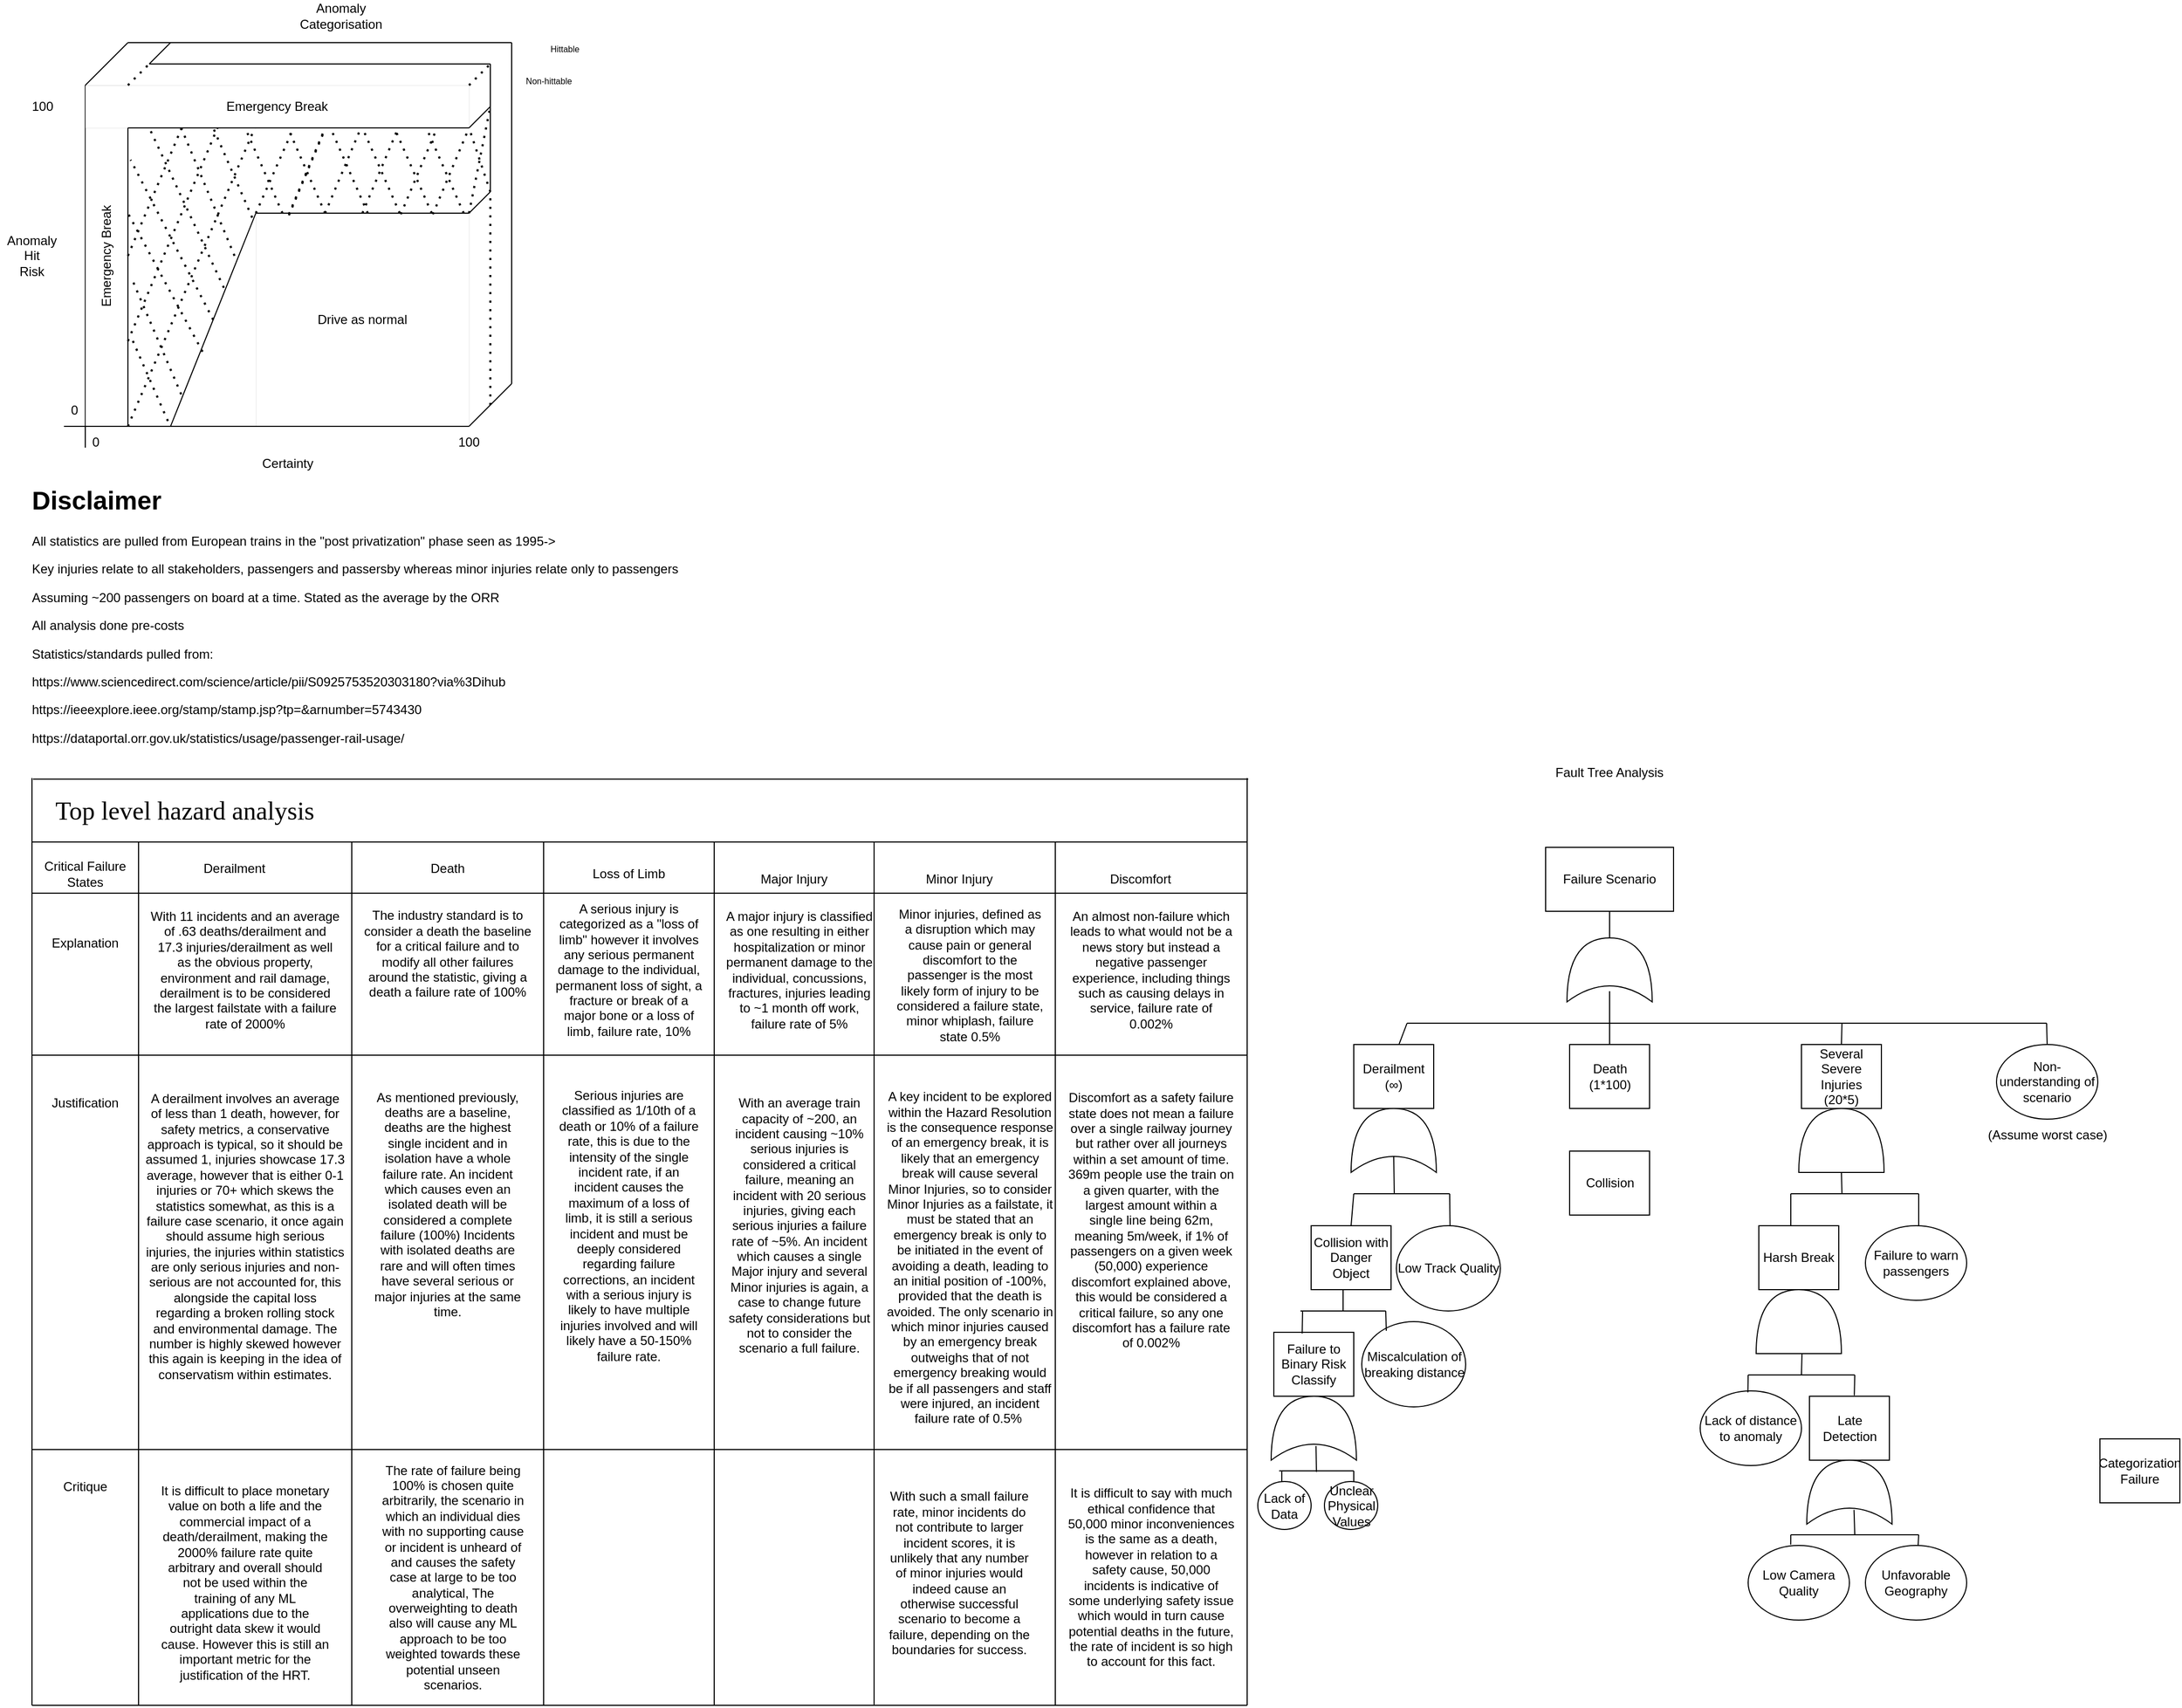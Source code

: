 <mxfile version="21.3.6" type="github">
  <diagram name="Page-1" id="ywP7yZrH698e5ii8Rh-N">
    <mxGraphModel dx="873" dy="1167" grid="1" gridSize="10" guides="1" tooltips="1" connect="1" arrows="1" fold="1" page="1" pageScale="1" pageWidth="850" pageHeight="1100" math="0" shadow="0">
      <root>
        <mxCell id="0" />
        <mxCell id="1" parent="0" />
        <mxCell id="vWf68CewMzJHY7jxAW_s-1" value="" style="endArrow=none;html=1;rounded=0;" parent="1" edge="1">
          <mxGeometry width="50" height="50" relative="1" as="geometry">
            <mxPoint x="120" y="540" as="sourcePoint" />
            <mxPoint x="120" y="200" as="targetPoint" />
          </mxGeometry>
        </mxCell>
        <mxCell id="vWf68CewMzJHY7jxAW_s-2" value="" style="endArrow=none;html=1;rounded=0;" parent="1" edge="1">
          <mxGeometry width="50" height="50" relative="1" as="geometry">
            <mxPoint x="100" y="520" as="sourcePoint" />
            <mxPoint x="480" y="520" as="targetPoint" />
          </mxGeometry>
        </mxCell>
        <mxCell id="vWf68CewMzJHY7jxAW_s-3" value="Certainty" style="text;html=1;strokeColor=none;fillColor=none;align=center;verticalAlign=middle;whiteSpace=wrap;rounded=0;" parent="1" vertex="1">
          <mxGeometry x="280" y="540" width="60" height="30" as="geometry" />
        </mxCell>
        <mxCell id="vWf68CewMzJHY7jxAW_s-4" value="&lt;div&gt;Anomaly&lt;br&gt;&lt;/div&gt;&lt;div&gt;Hit&lt;/div&gt;&lt;div&gt;Risk&lt;br&gt;&lt;/div&gt;" style="text;html=1;strokeColor=none;fillColor=none;align=center;verticalAlign=middle;whiteSpace=wrap;rounded=0;" parent="1" vertex="1">
          <mxGeometry x="40" y="345" width="60" height="30" as="geometry" />
        </mxCell>
        <mxCell id="vWf68CewMzJHY7jxAW_s-5" value="0" style="text;html=1;strokeColor=none;fillColor=none;align=center;verticalAlign=middle;whiteSpace=wrap;rounded=0;" parent="1" vertex="1">
          <mxGeometry x="80" y="490" width="60" height="30" as="geometry" />
        </mxCell>
        <mxCell id="vWf68CewMzJHY7jxAW_s-6" value="0" style="text;html=1;strokeColor=none;fillColor=none;align=center;verticalAlign=middle;whiteSpace=wrap;rounded=0;" parent="1" vertex="1">
          <mxGeometry x="100" y="520" width="60" height="30" as="geometry" />
        </mxCell>
        <mxCell id="vWf68CewMzJHY7jxAW_s-8" value="100" style="text;html=1;strokeColor=none;fillColor=none;align=center;verticalAlign=middle;whiteSpace=wrap;rounded=0;" parent="1" vertex="1">
          <mxGeometry x="50" y="205" width="60" height="30" as="geometry" />
        </mxCell>
        <mxCell id="vWf68CewMzJHY7jxAW_s-9" value="100" style="text;html=1;strokeColor=none;fillColor=none;align=center;verticalAlign=middle;whiteSpace=wrap;rounded=0;" parent="1" vertex="1">
          <mxGeometry x="450" y="520" width="60" height="30" as="geometry" />
        </mxCell>
        <mxCell id="vWf68CewMzJHY7jxAW_s-10" value="Drive as normal" style="rounded=0;whiteSpace=wrap;html=1;strokeWidth=0;" parent="1" vertex="1">
          <mxGeometry x="280" y="320" width="200" height="200" as="geometry" />
        </mxCell>
        <mxCell id="vWf68CewMzJHY7jxAW_s-11" value="Emergency Break" style="rounded=0;whiteSpace=wrap;html=1;rotation=-90;strokeWidth=0;" parent="1" vertex="1">
          <mxGeometry x="-20" y="340" width="320" height="40" as="geometry" />
        </mxCell>
        <mxCell id="vWf68CewMzJHY7jxAW_s-13" value="Emergency Break" style="rounded=0;whiteSpace=wrap;html=1;rotation=0;strokeWidth=0;" parent="1" vertex="1">
          <mxGeometry x="120" y="200" width="360" height="40" as="geometry" />
        </mxCell>
        <mxCell id="vWf68CewMzJHY7jxAW_s-16" value="" style="endArrow=none;dashed=1;html=1;dashPattern=1 3;strokeWidth=2;rounded=0;exitX=0.894;exitY=1.013;exitDx=0;exitDy=0;exitPerimeter=0;" parent="1" edge="1">
          <mxGeometry width="50" height="50" relative="1" as="geometry">
            <mxPoint x="446.08" y="321.04" as="sourcePoint" />
            <mxPoint x="480" y="240" as="targetPoint" />
          </mxGeometry>
        </mxCell>
        <mxCell id="vWf68CewMzJHY7jxAW_s-17" value="" style="endArrow=none;dashed=1;html=1;dashPattern=1 3;strokeWidth=2;rounded=0;exitX=0.894;exitY=1.013;exitDx=0;exitDy=0;exitPerimeter=0;" parent="1" edge="1">
          <mxGeometry width="50" height="50" relative="1" as="geometry">
            <mxPoint x="416" y="321" as="sourcePoint" />
            <mxPoint x="450" y="240" as="targetPoint" />
          </mxGeometry>
        </mxCell>
        <mxCell id="vWf68CewMzJHY7jxAW_s-18" value="" style="endArrow=none;dashed=1;html=1;dashPattern=1 3;strokeWidth=2;rounded=0;exitX=0.894;exitY=1.013;exitDx=0;exitDy=0;exitPerimeter=0;" parent="1" edge="1">
          <mxGeometry width="50" height="50" relative="1" as="geometry">
            <mxPoint x="380" y="320" as="sourcePoint" />
            <mxPoint x="414" y="239" as="targetPoint" />
          </mxGeometry>
        </mxCell>
        <mxCell id="vWf68CewMzJHY7jxAW_s-19" value="" style="endArrow=none;dashed=1;html=1;dashPattern=1 3;strokeWidth=2;rounded=0;exitX=0.894;exitY=1.013;exitDx=0;exitDy=0;exitPerimeter=0;" parent="1" edge="1">
          <mxGeometry width="50" height="50" relative="1" as="geometry">
            <mxPoint x="345" y="320" as="sourcePoint" />
            <mxPoint x="379" y="239" as="targetPoint" />
          </mxGeometry>
        </mxCell>
        <mxCell id="vWf68CewMzJHY7jxAW_s-20" value="" style="endArrow=none;dashed=1;html=1;dashPattern=1 3;strokeWidth=2;rounded=0;exitX=0.894;exitY=1.013;exitDx=0;exitDy=0;exitPerimeter=0;" parent="1" edge="1">
          <mxGeometry width="50" height="50" relative="1" as="geometry">
            <mxPoint x="311" y="321" as="sourcePoint" />
            <mxPoint x="345" y="240" as="targetPoint" />
          </mxGeometry>
        </mxCell>
        <mxCell id="vWf68CewMzJHY7jxAW_s-26" value="" style="endArrow=none;dashed=1;html=1;dashPattern=1 3;strokeWidth=2;rounded=0;exitX=0.894;exitY=1.013;exitDx=0;exitDy=0;exitPerimeter=0;" parent="1" edge="1">
          <mxGeometry width="50" height="50" relative="1" as="geometry">
            <mxPoint x="311" y="322" as="sourcePoint" />
            <mxPoint x="345" y="241" as="targetPoint" />
          </mxGeometry>
        </mxCell>
        <mxCell id="vWf68CewMzJHY7jxAW_s-27" value="" style="endArrow=none;dashed=1;html=1;dashPattern=1 3;strokeWidth=2;rounded=0;" parent="1" edge="1">
          <mxGeometry width="50" height="50" relative="1" as="geometry">
            <mxPoint x="280" y="320" as="sourcePoint" />
            <mxPoint x="315" y="241" as="targetPoint" />
          </mxGeometry>
        </mxCell>
        <mxCell id="vWf68CewMzJHY7jxAW_s-28" value="" style="endArrow=none;dashed=1;html=1;dashPattern=1 3;strokeWidth=2;rounded=0;exitX=0;exitY=0;exitDx=0;exitDy=0;" parent="1" edge="1">
          <mxGeometry width="50" height="50" relative="1" as="geometry">
            <mxPoint x="160" y="520" as="sourcePoint" />
            <mxPoint x="279" y="240" as="targetPoint" />
          </mxGeometry>
        </mxCell>
        <mxCell id="vWf68CewMzJHY7jxAW_s-29" value="" style="endArrow=none;dashed=1;html=1;dashPattern=1 3;strokeWidth=2;rounded=0;" parent="1" edge="1">
          <mxGeometry width="50" height="50" relative="1" as="geometry">
            <mxPoint x="160" y="440" as="sourcePoint" />
            <mxPoint x="244" y="240" as="targetPoint" />
          </mxGeometry>
        </mxCell>
        <mxCell id="vWf68CewMzJHY7jxAW_s-30" value="" style="endArrow=none;dashed=1;html=1;dashPattern=1 3;strokeWidth=2;rounded=0;exitX=0.5;exitY=1;exitDx=0;exitDy=0;" parent="1" source="vWf68CewMzJHY7jxAW_s-11" edge="1">
          <mxGeometry width="50" height="50" relative="1" as="geometry">
            <mxPoint x="176" y="322" as="sourcePoint" />
            <mxPoint x="210" y="241" as="targetPoint" />
          </mxGeometry>
        </mxCell>
        <mxCell id="vWf68CewMzJHY7jxAW_s-62" value="" style="endArrow=none;dashed=1;html=1;dashPattern=1 3;strokeWidth=2;rounded=0;exitX=0.797;exitY=1;exitDx=0;exitDy=0;exitPerimeter=0;" parent="1" edge="1">
          <mxGeometry width="50" height="50" relative="1" as="geometry">
            <mxPoint x="475" y="320" as="sourcePoint" />
            <mxPoint x="440" y="240" as="targetPoint" />
          </mxGeometry>
        </mxCell>
        <mxCell id="vWf68CewMzJHY7jxAW_s-63" value="" style="endArrow=none;dashed=1;html=1;dashPattern=1 3;strokeWidth=2;rounded=0;exitX=0.797;exitY=1;exitDx=0;exitDy=0;exitPerimeter=0;" parent="1" edge="1">
          <mxGeometry width="50" height="50" relative="1" as="geometry">
            <mxPoint x="445" y="320" as="sourcePoint" />
            <mxPoint x="410" y="240" as="targetPoint" />
          </mxGeometry>
        </mxCell>
        <mxCell id="vWf68CewMzJHY7jxAW_s-64" value="" style="endArrow=none;dashed=1;html=1;dashPattern=1 3;strokeWidth=2;rounded=0;exitX=0.797;exitY=1;exitDx=0;exitDy=0;exitPerimeter=0;" parent="1" edge="1">
          <mxGeometry width="50" height="50" relative="1" as="geometry">
            <mxPoint x="415" y="320" as="sourcePoint" />
            <mxPoint x="380" y="240" as="targetPoint" />
          </mxGeometry>
        </mxCell>
        <mxCell id="vWf68CewMzJHY7jxAW_s-65" value="" style="endArrow=none;dashed=1;html=1;dashPattern=1 3;strokeWidth=2;rounded=0;exitX=0.797;exitY=1;exitDx=0;exitDy=0;exitPerimeter=0;" parent="1" edge="1">
          <mxGeometry width="50" height="50" relative="1" as="geometry">
            <mxPoint x="385" y="320" as="sourcePoint" />
            <mxPoint x="350" y="240" as="targetPoint" />
          </mxGeometry>
        </mxCell>
        <mxCell id="vWf68CewMzJHY7jxAW_s-66" value="" style="endArrow=none;dashed=1;html=1;dashPattern=1 3;strokeWidth=2;rounded=0;exitX=0.797;exitY=1;exitDx=0;exitDy=0;exitPerimeter=0;" parent="1" edge="1">
          <mxGeometry width="50" height="50" relative="1" as="geometry">
            <mxPoint x="345" y="320" as="sourcePoint" />
            <mxPoint x="310" y="240" as="targetPoint" />
          </mxGeometry>
        </mxCell>
        <mxCell id="vWf68CewMzJHY7jxAW_s-67" value="" style="endArrow=none;dashed=1;html=1;dashPattern=1 3;strokeWidth=2;rounded=0;exitX=0.797;exitY=1;exitDx=0;exitDy=0;exitPerimeter=0;" parent="1" edge="1">
          <mxGeometry width="50" height="50" relative="1" as="geometry">
            <mxPoint x="305" y="320" as="sourcePoint" />
            <mxPoint x="270" y="240" as="targetPoint" />
          </mxGeometry>
        </mxCell>
        <mxCell id="vWf68CewMzJHY7jxAW_s-68" value="" style="endArrow=none;dashed=1;html=1;dashPattern=1 3;strokeWidth=2;rounded=0;exitX=-0.017;exitY=0.021;exitDx=0;exitDy=0;exitPerimeter=0;" parent="1" source="vWf68CewMzJHY7jxAW_s-10" edge="1">
          <mxGeometry width="50" height="50" relative="1" as="geometry">
            <mxPoint x="290" y="360" as="sourcePoint" />
            <mxPoint x="240" y="240" as="targetPoint" />
          </mxGeometry>
        </mxCell>
        <mxCell id="vWf68CewMzJHY7jxAW_s-70" value="" style="endArrow=none;dashed=1;html=1;dashPattern=1 3;strokeWidth=2;rounded=0;" parent="1" edge="1">
          <mxGeometry width="50" height="50" relative="1" as="geometry">
            <mxPoint x="260" y="360" as="sourcePoint" />
            <mxPoint x="210" y="240" as="targetPoint" />
          </mxGeometry>
        </mxCell>
        <mxCell id="vWf68CewMzJHY7jxAW_s-71" value="" style="endArrow=none;dashed=1;html=1;dashPattern=1 3;strokeWidth=2;rounded=0;" parent="1" edge="1">
          <mxGeometry width="50" height="50" relative="1" as="geometry">
            <mxPoint x="250" y="390" as="sourcePoint" />
            <mxPoint x="180" y="240" as="targetPoint" />
          </mxGeometry>
        </mxCell>
        <mxCell id="vWf68CewMzJHY7jxAW_s-73" value="" style="endArrow=none;dashed=1;html=1;dashPattern=1 3;strokeWidth=2;rounded=0;exitX=0.797;exitY=1;exitDx=0;exitDy=0;exitPerimeter=0;" parent="1" edge="1">
          <mxGeometry width="50" height="50" relative="1" as="geometry">
            <mxPoint x="197.5" y="515" as="sourcePoint" />
            <mxPoint x="162.5" y="435" as="targetPoint" />
          </mxGeometry>
        </mxCell>
        <mxCell id="vWf68CewMzJHY7jxAW_s-74" value="" style="endArrow=none;dashed=1;html=1;dashPattern=1 3;strokeWidth=2;rounded=0;" parent="1" edge="1">
          <mxGeometry width="50" height="50" relative="1" as="geometry">
            <mxPoint x="210" y="490" as="sourcePoint" />
            <mxPoint x="163" y="380" as="targetPoint" />
          </mxGeometry>
        </mxCell>
        <mxCell id="vWf68CewMzJHY7jxAW_s-75" value="" style="endArrow=none;dashed=1;html=1;dashPattern=1 3;strokeWidth=2;rounded=0;" parent="1" edge="1">
          <mxGeometry width="50" height="50" relative="1" as="geometry">
            <mxPoint x="230" y="450" as="sourcePoint" />
            <mxPoint x="160" y="320" as="targetPoint" />
          </mxGeometry>
        </mxCell>
        <mxCell id="vWf68CewMzJHY7jxAW_s-76" value="" style="endArrow=none;dashed=1;html=1;dashPattern=1 3;strokeWidth=2;rounded=0;" parent="1" edge="1">
          <mxGeometry width="50" height="50" relative="1" as="geometry">
            <mxPoint x="240" y="420" as="sourcePoint" />
            <mxPoint x="162.5" y="270" as="targetPoint" />
          </mxGeometry>
        </mxCell>
        <mxCell id="vWf68CewMzJHY7jxAW_s-82" value="" style="endArrow=none;html=1;rounded=0;exitX=1;exitY=0;exitDx=0;exitDy=0;" parent="1" edge="1">
          <mxGeometry width="50" height="50" relative="1" as="geometry">
            <mxPoint x="480" y="520" as="sourcePoint" />
            <mxPoint x="520" y="480" as="targetPoint" />
          </mxGeometry>
        </mxCell>
        <mxCell id="vWf68CewMzJHY7jxAW_s-83" value="" style="endArrow=none;html=1;rounded=0;exitX=1;exitY=0;exitDx=0;exitDy=0;" parent="1" edge="1">
          <mxGeometry width="50" height="50" relative="1" as="geometry">
            <mxPoint x="120" y="200" as="sourcePoint" />
            <mxPoint x="160" y="160" as="targetPoint" />
          </mxGeometry>
        </mxCell>
        <mxCell id="vWf68CewMzJHY7jxAW_s-84" value="" style="endArrow=none;html=1;rounded=0;" parent="1" edge="1">
          <mxGeometry width="50" height="50" relative="1" as="geometry">
            <mxPoint x="160" y="160" as="sourcePoint" />
            <mxPoint x="520" y="160" as="targetPoint" />
          </mxGeometry>
        </mxCell>
        <mxCell id="vWf68CewMzJHY7jxAW_s-85" value="" style="endArrow=none;html=1;rounded=0;" parent="1" edge="1">
          <mxGeometry width="50" height="50" relative="1" as="geometry">
            <mxPoint x="520" y="480" as="sourcePoint" />
            <mxPoint x="520" y="160" as="targetPoint" />
          </mxGeometry>
        </mxCell>
        <mxCell id="vWf68CewMzJHY7jxAW_s-86" value="" style="endArrow=none;html=1;rounded=0;exitX=1;exitY=0;exitDx=0;exitDy=0;" parent="1" edge="1">
          <mxGeometry width="50" height="50" relative="1" as="geometry">
            <mxPoint x="480" y="320" as="sourcePoint" />
            <mxPoint x="500" y="300" as="targetPoint" />
          </mxGeometry>
        </mxCell>
        <mxCell id="vWf68CewMzJHY7jxAW_s-87" value="" style="endArrow=none;html=1;rounded=0;exitX=1;exitY=0;exitDx=0;exitDy=0;" parent="1" edge="1">
          <mxGeometry width="50" height="50" relative="1" as="geometry">
            <mxPoint x="480" y="240" as="sourcePoint" />
            <mxPoint x="500" y="220" as="targetPoint" />
          </mxGeometry>
        </mxCell>
        <mxCell id="vWf68CewMzJHY7jxAW_s-88" value="" style="endArrow=none;dashed=1;html=1;dashPattern=1 3;strokeWidth=2;rounded=0;" parent="1" edge="1">
          <mxGeometry width="50" height="50" relative="1" as="geometry">
            <mxPoint x="500" y="300" as="sourcePoint" />
            <mxPoint x="480" y="240" as="targetPoint" />
          </mxGeometry>
        </mxCell>
        <mxCell id="vWf68CewMzJHY7jxAW_s-89" value="" style="endArrow=none;dashed=1;html=1;dashPattern=1 3;strokeWidth=2;rounded=0;exitX=1;exitY=1;exitDx=0;exitDy=0;" parent="1" edge="1">
          <mxGeometry width="50" height="50" relative="1" as="geometry">
            <mxPoint x="480" y="320" as="sourcePoint" />
            <mxPoint x="500" y="220" as="targetPoint" />
          </mxGeometry>
        </mxCell>
        <mxCell id="vWf68CewMzJHY7jxAW_s-90" value="Anomaly Categorisation" style="text;html=1;strokeColor=none;fillColor=none;align=center;verticalAlign=middle;whiteSpace=wrap;rounded=0;" parent="1" vertex="1">
          <mxGeometry x="330" y="120" width="60" height="30" as="geometry" />
        </mxCell>
        <mxCell id="vWf68CewMzJHY7jxAW_s-91" value="" style="endArrow=none;html=1;rounded=0;" parent="1" edge="1">
          <mxGeometry width="50" height="50" relative="1" as="geometry">
            <mxPoint x="180" y="180" as="sourcePoint" />
            <mxPoint x="500" y="180" as="targetPoint" />
          </mxGeometry>
        </mxCell>
        <mxCell id="vWf68CewMzJHY7jxAW_s-92" value="" style="endArrow=none;html=1;rounded=0;" parent="1" edge="1">
          <mxGeometry width="50" height="50" relative="1" as="geometry">
            <mxPoint x="500" y="300" as="sourcePoint" />
            <mxPoint x="500" y="180" as="targetPoint" />
          </mxGeometry>
        </mxCell>
        <mxCell id="vWf68CewMzJHY7jxAW_s-93" value="&lt;font style=&quot;font-size: 8px;&quot;&gt;Hittable&lt;/font&gt;" style="text;html=1;strokeColor=none;fillColor=none;align=center;verticalAlign=middle;whiteSpace=wrap;rounded=0;" parent="1" vertex="1">
          <mxGeometry x="540" y="150" width="60" height="30" as="geometry" />
        </mxCell>
        <mxCell id="vWf68CewMzJHY7jxAW_s-95" value="" style="endArrow=none;html=1;rounded=0;" parent="1" edge="1">
          <mxGeometry width="50" height="50" relative="1" as="geometry">
            <mxPoint x="180" y="180" as="sourcePoint" />
            <mxPoint x="200" y="160" as="targetPoint" />
          </mxGeometry>
        </mxCell>
        <mxCell id="vWf68CewMzJHY7jxAW_s-96" value="" style="endArrow=none;html=1;rounded=0;entryX=1;entryY=1;entryDx=0;entryDy=0;" parent="1" target="vWf68CewMzJHY7jxAW_s-13" edge="1">
          <mxGeometry width="50" height="50" relative="1" as="geometry">
            <mxPoint x="160" y="240" as="sourcePoint" />
            <mxPoint x="210" y="190" as="targetPoint" />
          </mxGeometry>
        </mxCell>
        <mxCell id="vWf68CewMzJHY7jxAW_s-98" value="" style="endArrow=none;html=1;rounded=0;" parent="1" edge="1">
          <mxGeometry width="50" height="50" relative="1" as="geometry">
            <mxPoint x="160" y="520" as="sourcePoint" />
            <mxPoint x="160" y="240" as="targetPoint" />
          </mxGeometry>
        </mxCell>
        <mxCell id="vWf68CewMzJHY7jxAW_s-99" value="" style="endArrow=none;html=1;rounded=0;exitX=0;exitY=0;exitDx=0;exitDy=0;entryX=0;entryY=1;entryDx=0;entryDy=0;" parent="1" source="vWf68CewMzJHY7jxAW_s-11" target="vWf68CewMzJHY7jxAW_s-11" edge="1">
          <mxGeometry width="50" height="50" relative="1" as="geometry">
            <mxPoint x="180" y="620" as="sourcePoint" />
            <mxPoint x="230" y="570" as="targetPoint" />
          </mxGeometry>
        </mxCell>
        <mxCell id="vWf68CewMzJHY7jxAW_s-100" value="" style="endArrow=none;html=1;rounded=0;entryX=0.5;entryY=0;entryDx=0;entryDy=0;" parent="1" target="vWf68CewMzJHY7jxAW_s-9" edge="1">
          <mxGeometry width="50" height="50" relative="1" as="geometry">
            <mxPoint x="200" y="520" as="sourcePoint" />
            <mxPoint x="250" y="470" as="targetPoint" />
          </mxGeometry>
        </mxCell>
        <mxCell id="vWf68CewMzJHY7jxAW_s-101" value="" style="endArrow=none;html=1;rounded=0;" parent="1" edge="1">
          <mxGeometry width="50" height="50" relative="1" as="geometry">
            <mxPoint x="200" y="520" as="sourcePoint" />
            <mxPoint x="280" y="320" as="targetPoint" />
          </mxGeometry>
        </mxCell>
        <mxCell id="vWf68CewMzJHY7jxAW_s-102" value="" style="endArrow=none;html=1;rounded=0;exitX=0;exitY=0;exitDx=0;exitDy=0;" parent="1" source="vWf68CewMzJHY7jxAW_s-10" edge="1">
          <mxGeometry width="50" height="50" relative="1" as="geometry">
            <mxPoint x="310" y="320" as="sourcePoint" />
            <mxPoint x="480" y="320" as="targetPoint" />
          </mxGeometry>
        </mxCell>
        <mxCell id="vWf68CewMzJHY7jxAW_s-103" value="" style="endArrow=none;dashed=1;html=1;dashPattern=1 3;strokeWidth=2;rounded=0;" parent="1" edge="1">
          <mxGeometry width="50" height="50" relative="1" as="geometry">
            <mxPoint x="480" y="200" as="sourcePoint" />
            <mxPoint x="500" y="180" as="targetPoint" />
          </mxGeometry>
        </mxCell>
        <mxCell id="vWf68CewMzJHY7jxAW_s-104" value="" style="endArrow=none;dashed=1;html=1;dashPattern=1 3;strokeWidth=2;rounded=0;" parent="1" edge="1">
          <mxGeometry width="50" height="50" relative="1" as="geometry">
            <mxPoint x="160" y="200" as="sourcePoint" />
            <mxPoint x="180" y="180" as="targetPoint" />
          </mxGeometry>
        </mxCell>
        <mxCell id="vWf68CewMzJHY7jxAW_s-105" value="&lt;font style=&quot;font-size: 8px;&quot;&gt;Non-hittable&lt;/font&gt;" style="text;html=1;strokeColor=none;fillColor=none;align=center;verticalAlign=middle;whiteSpace=wrap;rounded=0;" parent="1" vertex="1">
          <mxGeometry x="520" y="180" width="70" height="30" as="geometry" />
        </mxCell>
        <mxCell id="vWf68CewMzJHY7jxAW_s-106" value="" style="endArrow=none;dashed=1;html=1;dashPattern=1 3;strokeWidth=2;rounded=0;" parent="1" edge="1">
          <mxGeometry width="50" height="50" relative="1" as="geometry">
            <mxPoint x="500" y="500" as="sourcePoint" />
            <mxPoint x="500" y="300" as="targetPoint" />
          </mxGeometry>
        </mxCell>
        <mxCell id="4lqznjxC2k54S-Ok6p2C-1" value="Critical Failure States" style="text;html=1;strokeColor=none;fillColor=none;align=center;verticalAlign=middle;whiteSpace=wrap;rounded=0;" vertex="1" parent="1">
          <mxGeometry x="80" y="920" width="80" height="40" as="geometry" />
        </mxCell>
        <mxCell id="4lqznjxC2k54S-Ok6p2C-2" value="&lt;h1&gt;Disclaimer&lt;/h1&gt;&lt;p&gt;All statistics are pulled from European trains in the &quot;post privatization&quot; phase seen as 1995-&amp;gt;&lt;/p&gt;&lt;p&gt;Key injuries relate to all stakeholders, passengers and passersby whereas minor injuries relate only to passengers&lt;/p&gt;&lt;p&gt;Assuming ~200 passengers on board at a time. Stated as the average by the ORR&lt;/p&gt;&lt;p&gt;All analysis done pre-costs&lt;/p&gt;&lt;p&gt;Statistics/standards pulled from:&lt;/p&gt;&lt;p&gt;https://www.sciencedirect.com/science/article/pii/S0925753520303180?via%3Dihub&lt;br&gt;&lt;/p&gt;&lt;p&gt;https://ieeexplore.ieee.org/stamp/stamp.jsp?tp=&amp;amp;arnumber=5743430&lt;br&gt;&lt;/p&gt;&lt;p&gt;https://dataportal.orr.gov.uk/statistics/usage/passenger-rail-usage/&lt;br&gt;&lt;/p&gt;" style="text;html=1;strokeColor=none;fillColor=none;spacing=5;spacingTop=-20;whiteSpace=wrap;overflow=hidden;rounded=0;" vertex="1" parent="1">
          <mxGeometry x="65" y="570" width="650" height="270" as="geometry" />
        </mxCell>
        <mxCell id="4lqznjxC2k54S-Ok6p2C-3" value="Derailment" style="text;html=1;strokeColor=none;fillColor=none;align=center;verticalAlign=middle;whiteSpace=wrap;rounded=0;" vertex="1" parent="1">
          <mxGeometry x="230" y="920" width="60" height="30" as="geometry" />
        </mxCell>
        <mxCell id="4lqznjxC2k54S-Ok6p2C-4" value="With 11 incidents and an average of .63 deaths/derailment and 17.3 injuries/derailment as well as the obvious property, environment and rail damage, derailment is to be considered the largest failstate with a failure rate of 2000%" style="text;html=1;strokeColor=none;fillColor=none;align=center;verticalAlign=middle;whiteSpace=wrap;rounded=0;" vertex="1" parent="1">
          <mxGeometry x="180" y="970" width="180" height="120" as="geometry" />
        </mxCell>
        <mxCell id="4lqznjxC2k54S-Ok6p2C-5" value="Death" style="text;html=1;strokeColor=none;fillColor=none;align=center;verticalAlign=middle;whiteSpace=wrap;rounded=0;" vertex="1" parent="1">
          <mxGeometry x="430" y="920" width="60" height="30" as="geometry" />
        </mxCell>
        <mxCell id="4lqznjxC2k54S-Ok6p2C-6" value="The industry standard is to consider a death the baseline for a critical failure and to modify all other failures around the statistic, giving a death a failure rate of 100%" style="text;html=1;strokeColor=none;fillColor=none;align=center;verticalAlign=middle;whiteSpace=wrap;rounded=0;" vertex="1" parent="1">
          <mxGeometry x="380" y="970" width="160" height="90" as="geometry" />
        </mxCell>
        <mxCell id="4lqznjxC2k54S-Ok6p2C-7" value="Loss of Limb" style="text;html=1;strokeColor=none;fillColor=none;align=center;verticalAlign=middle;whiteSpace=wrap;rounded=0;" vertex="1" parent="1">
          <mxGeometry x="590" y="925" width="80" height="30" as="geometry" />
        </mxCell>
        <mxCell id="4lqznjxC2k54S-Ok6p2C-8" value="Major Injury" style="text;html=1;strokeColor=none;fillColor=none;align=center;verticalAlign=middle;whiteSpace=wrap;rounded=0;" vertex="1" parent="1">
          <mxGeometry x="750" y="930" width="70" height="30" as="geometry" />
        </mxCell>
        <mxCell id="4lqznjxC2k54S-Ok6p2C-9" value="Minor Injury" style="text;html=1;strokeColor=none;fillColor=none;align=center;verticalAlign=middle;whiteSpace=wrap;rounded=0;" vertex="1" parent="1">
          <mxGeometry x="900" y="930" width="80" height="30" as="geometry" />
        </mxCell>
        <mxCell id="4lqznjxC2k54S-Ok6p2C-10" value="A major injury is classified as one resulting in either hospitalization or minor permanent damage to the individual, concussions, fractures, injuries leading to ~1 month off work, failure rate of 5%" style="text;html=1;strokeColor=none;fillColor=none;align=center;verticalAlign=middle;whiteSpace=wrap;rounded=0;" vertex="1" parent="1">
          <mxGeometry x="720" y="970" width="140" height="120" as="geometry" />
        </mxCell>
        <mxCell id="4lqznjxC2k54S-Ok6p2C-11" value="A serious injury is categorized as a &quot;loss of limb&quot; however it involves any serious permanent damage to the individual, permanent loss of sight, a fracture or break of a major bone or a loss of limb, failure rate, 10%" style="text;html=1;strokeColor=none;fillColor=none;align=center;verticalAlign=middle;whiteSpace=wrap;rounded=0;" vertex="1" parent="1">
          <mxGeometry x="560" y="960" width="140" height="140" as="geometry" />
        </mxCell>
        <mxCell id="4lqznjxC2k54S-Ok6p2C-12" value="Explanation" style="text;html=1;strokeColor=none;fillColor=none;align=center;verticalAlign=middle;whiteSpace=wrap;rounded=0;" vertex="1" parent="1">
          <mxGeometry x="90" y="990" width="60" height="30" as="geometry" />
        </mxCell>
        <mxCell id="4lqznjxC2k54S-Ok6p2C-13" value="Justification" style="text;html=1;strokeColor=none;fillColor=none;align=center;verticalAlign=middle;whiteSpace=wrap;rounded=0;" vertex="1" parent="1">
          <mxGeometry x="90" y="1140" width="60" height="30" as="geometry" />
        </mxCell>
        <mxCell id="4lqznjxC2k54S-Ok6p2C-14" value="Discomfort" style="text;html=1;strokeColor=none;fillColor=none;align=center;verticalAlign=middle;whiteSpace=wrap;rounded=0;" vertex="1" parent="1">
          <mxGeometry x="1080" y="930" width="60" height="30" as="geometry" />
        </mxCell>
        <mxCell id="4lqznjxC2k54S-Ok6p2C-15" value="Minor injuries, defined as a disruption which may cause pain or general discomfort to the passenger is the most likely form of injury to be considered a failure state, minor whiplash, failure state 0.5%" style="text;html=1;strokeColor=none;fillColor=none;align=center;verticalAlign=middle;whiteSpace=wrap;rounded=0;" vertex="1" parent="1">
          <mxGeometry x="880" y="970" width="140" height="130" as="geometry" />
        </mxCell>
        <mxCell id="4lqznjxC2k54S-Ok6p2C-16" value="An almost non-failure which leads to what would not be a news story but instead a negative passenger experience, including things such as causing delays in service, failure rate of 0.002%" style="text;html=1;strokeColor=none;fillColor=none;align=center;verticalAlign=middle;whiteSpace=wrap;rounded=0;" vertex="1" parent="1">
          <mxGeometry x="1040" y="960" width="160" height="140" as="geometry" />
        </mxCell>
        <mxCell id="4lqznjxC2k54S-Ok6p2C-17" value="A derailment involves an average of less than 1 death, however, for safety metrics, a conservative approach is typical, so it should be assumed 1, injuries showcase 17.3 average, however that is either 0-1 injuries or 70+ which skews the statistics somewhat, as this is a failure case scenario, it once again should assume high serious injuries, the injuries within statistics are only serious injuries and non-serious are not accounted for, this alongside the capital loss regarding a broken rolling stock and environmental damage. The number is highly skewed however this again is keeping in the idea of conservatism within estimates." style="text;html=1;strokeColor=none;fillColor=none;align=center;verticalAlign=middle;whiteSpace=wrap;rounded=0;" vertex="1" parent="1">
          <mxGeometry x="175" y="1140" width="190" height="280" as="geometry" />
        </mxCell>
        <mxCell id="4lqznjxC2k54S-Ok6p2C-18" value="As mentioned previously, deaths are a baseline, deaths are the highest single incident and in isolation have a whole failure rate. An incident which causes even an isolated death will be considered a complete failure (100%) Incidents with isolated deaths are rare and will often times have several serious or major injuries at the same time." style="text;html=1;strokeColor=none;fillColor=none;align=center;verticalAlign=middle;whiteSpace=wrap;rounded=0;" vertex="1" parent="1">
          <mxGeometry x="385" y="1140" width="150" height="220" as="geometry" />
        </mxCell>
        <mxCell id="4lqznjxC2k54S-Ok6p2C-19" value="Serious injuries are classified as 1/10th of a death or 10% of a failure rate, this is due to the intensity of the single incident rate, if an incident causes the maximum of a loss of limb, it is still a serious incident and must be deeply considered regarding failure corrections, an incident with a serious injury is likely to have multiple injuries involved and will likely have a 50-150% failure rate." style="text;html=1;strokeColor=none;fillColor=none;align=center;verticalAlign=middle;whiteSpace=wrap;rounded=0;" vertex="1" parent="1">
          <mxGeometry x="560" y="1140" width="140" height="260" as="geometry" />
        </mxCell>
        <mxCell id="4lqznjxC2k54S-Ok6p2C-20" value="With an average train capacity of ~200, an incident causing ~10% serious injuries is considered a critical failure, meaning an incident with 20 serious injuries, giving each serious injuries a failure rate of ~5%. An incident which causes a single Major injury and several Minor injuries is again, a case to change future safety considerations but not to consider the scenario a full failure." style="text;html=1;strokeColor=none;fillColor=none;align=center;verticalAlign=middle;whiteSpace=wrap;rounded=0;" vertex="1" parent="1">
          <mxGeometry x="720" y="1140" width="140" height="260" as="geometry" />
        </mxCell>
        <mxCell id="4lqznjxC2k54S-Ok6p2C-21" value="Discomfort as a safety failure state does not mean a failure over a single railway journey but rather over all journeys within a set amount of time. 369m people use the train on a given quarter, with the largest amount within a single line being 62m, meaning 5m/week, if 1% of passengers on a given week (50,000) experience discomfort explained above, this would be considered a critical failure, so any one discomfort has a failure rate of 0.002%" style="text;html=1;strokeColor=none;fillColor=none;align=center;verticalAlign=middle;whiteSpace=wrap;rounded=0;" vertex="1" parent="1">
          <mxGeometry x="1040" y="1140" width="160" height="250" as="geometry" />
        </mxCell>
        <mxCell id="4lqznjxC2k54S-Ok6p2C-22" value="It is difficult to say with much ethical confidence that 50,000 minor inconveniences is the same as a death, however in relation to a safety cause, 50,000 incidents is indicative of some underlying safety issue which would in turn cause potential deaths in the future, the rate of incident is so high to account for this fact." style="text;html=1;strokeColor=none;fillColor=none;align=center;verticalAlign=middle;whiteSpace=wrap;rounded=0;" vertex="1" parent="1">
          <mxGeometry x="1040" y="1500" width="160" height="200" as="geometry" />
        </mxCell>
        <mxCell id="4lqznjxC2k54S-Ok6p2C-23" value="A key incident to be explored within the Hazard Resolution is the consequence response of an emergency break, it is likely that an emergency break will cause several Minor Injuries, so to consider Minor Injuries as a failstate, it must be stated that an emergency break is only to be initiated in the event of avoiding a death, leading to an initial position of -100%, provided that the death is avoided. The only scenario in which minor injuries caused by an emergency break outweighs that of not emergency breaking would be if all passengers and staff were injured, an incident failure rate of 0.5%&amp;nbsp;" style="text;html=1;strokeColor=none;fillColor=none;align=center;verticalAlign=middle;whiteSpace=wrap;rounded=0;" vertex="1" parent="1">
          <mxGeometry x="870" y="1140" width="160" height="320" as="geometry" />
        </mxCell>
        <mxCell id="4lqznjxC2k54S-Ok6p2C-24" value="" style="endArrow=none;html=1;rounded=0;" edge="1" parent="1">
          <mxGeometry width="50" height="50" relative="1" as="geometry">
            <mxPoint x="170" y="1720" as="sourcePoint" />
            <mxPoint x="170" y="910" as="targetPoint" />
          </mxGeometry>
        </mxCell>
        <mxCell id="4lqznjxC2k54S-Ok6p2C-25" value="" style="endArrow=none;html=1;rounded=0;" edge="1" parent="1">
          <mxGeometry width="50" height="50" relative="1" as="geometry">
            <mxPoint x="370" y="1720" as="sourcePoint" />
            <mxPoint x="370" y="910" as="targetPoint" />
          </mxGeometry>
        </mxCell>
        <mxCell id="4lqznjxC2k54S-Ok6p2C-26" value="" style="endArrow=none;html=1;rounded=0;" edge="1" parent="1">
          <mxGeometry width="50" height="50" relative="1" as="geometry">
            <mxPoint x="550" y="1720" as="sourcePoint" />
            <mxPoint x="550" y="910" as="targetPoint" />
          </mxGeometry>
        </mxCell>
        <mxCell id="4lqznjxC2k54S-Ok6p2C-27" value="" style="endArrow=none;html=1;rounded=0;" edge="1" parent="1">
          <mxGeometry width="50" height="50" relative="1" as="geometry">
            <mxPoint x="710" y="1720" as="sourcePoint" />
            <mxPoint x="710" y="910" as="targetPoint" />
          </mxGeometry>
        </mxCell>
        <mxCell id="4lqznjxC2k54S-Ok6p2C-28" value="" style="endArrow=none;html=1;rounded=0;" edge="1" parent="1">
          <mxGeometry width="50" height="50" relative="1" as="geometry">
            <mxPoint x="860" y="1720" as="sourcePoint" />
            <mxPoint x="860" y="910" as="targetPoint" />
          </mxGeometry>
        </mxCell>
        <mxCell id="4lqznjxC2k54S-Ok6p2C-29" value="" style="endArrow=none;html=1;rounded=0;" edge="1" parent="1">
          <mxGeometry width="50" height="50" relative="1" as="geometry">
            <mxPoint x="1030" y="1720" as="sourcePoint" />
            <mxPoint x="1030" y="910" as="targetPoint" />
          </mxGeometry>
        </mxCell>
        <mxCell id="4lqznjxC2k54S-Ok6p2C-30" value="" style="endArrow=none;html=1;rounded=0;" edge="1" parent="1">
          <mxGeometry width="50" height="50" relative="1" as="geometry">
            <mxPoint x="70" y="910" as="sourcePoint" />
            <mxPoint x="1210" y="910" as="targetPoint" />
          </mxGeometry>
        </mxCell>
        <mxCell id="4lqznjxC2k54S-Ok6p2C-31" value="" style="endArrow=none;html=1;rounded=0;" edge="1" parent="1">
          <mxGeometry width="50" height="50" relative="1" as="geometry">
            <mxPoint x="70" y="958" as="sourcePoint" />
            <mxPoint x="1210" y="958" as="targetPoint" />
          </mxGeometry>
        </mxCell>
        <mxCell id="4lqznjxC2k54S-Ok6p2C-32" value="" style="endArrow=none;html=1;rounded=0;" edge="1" parent="1">
          <mxGeometry width="50" height="50" relative="1" as="geometry">
            <mxPoint x="70" y="1110" as="sourcePoint" />
            <mxPoint x="1210" y="1110" as="targetPoint" />
          </mxGeometry>
        </mxCell>
        <mxCell id="4lqznjxC2k54S-Ok6p2C-33" value="" style="endArrow=none;html=1;rounded=0;" edge="1" parent="1">
          <mxGeometry width="50" height="50" relative="1" as="geometry">
            <mxPoint x="70" y="1480" as="sourcePoint" />
            <mxPoint x="1210" y="1480" as="targetPoint" />
          </mxGeometry>
        </mxCell>
        <mxCell id="4lqznjxC2k54S-Ok6p2C-37" value="" style="endArrow=none;html=1;rounded=0;" edge="1" parent="1">
          <mxGeometry width="50" height="50" relative="1" as="geometry">
            <mxPoint x="1210" y="1720" as="sourcePoint" />
            <mxPoint x="1210" y="850" as="targetPoint" />
          </mxGeometry>
        </mxCell>
        <mxCell id="4lqznjxC2k54S-Ok6p2C-38" value="" style="endArrow=none;html=1;rounded=0;" edge="1" parent="1">
          <mxGeometry width="50" height="50" relative="1" as="geometry">
            <mxPoint x="70" y="1720" as="sourcePoint" />
            <mxPoint x="70" y="850" as="targetPoint" />
          </mxGeometry>
        </mxCell>
        <mxCell id="4lqznjxC2k54S-Ok6p2C-39" value="" style="endArrow=none;html=1;rounded=0;" edge="1" parent="1">
          <mxGeometry width="50" height="50" relative="1" as="geometry">
            <mxPoint x="70" y="1720" as="sourcePoint" />
            <mxPoint x="1210" y="1720" as="targetPoint" />
          </mxGeometry>
        </mxCell>
        <mxCell id="4lqznjxC2k54S-Ok6p2C-40" value="Critique" style="text;html=1;strokeColor=none;fillColor=none;align=center;verticalAlign=middle;whiteSpace=wrap;rounded=0;" vertex="1" parent="1">
          <mxGeometry x="90" y="1500" width="60" height="30" as="geometry" />
        </mxCell>
        <mxCell id="4lqznjxC2k54S-Ok6p2C-41" value="With such a small failure rate, minor incidents do not contribute to larger incident scores, it is unlikely that any number of minor injuries would indeed cause an otherwise successful scenario to become a failure, depending on the boundaries for success." style="text;html=1;strokeColor=none;fillColor=none;align=center;verticalAlign=middle;whiteSpace=wrap;rounded=0;" vertex="1" parent="1">
          <mxGeometry x="870" y="1501" width="140" height="189" as="geometry" />
        </mxCell>
        <mxCell id="4lqznjxC2k54S-Ok6p2C-42" value="The rate of failure being 100% is chosen quite arbitrarily, the scenario in which an individual dies with no supporting cause or incident is unheard of and causes the safety case at large to be too analytical, The overweighting to death also will cause any ML approach to be too weighted towards these potential unseen scenarios." style="text;html=1;strokeColor=none;fillColor=none;align=center;verticalAlign=middle;whiteSpace=wrap;rounded=0;" vertex="1" parent="1">
          <mxGeometry x="395" y="1490" width="140" height="220" as="geometry" />
        </mxCell>
        <mxCell id="4lqznjxC2k54S-Ok6p2C-43" value="It is difficult to place monetary value on both a life and the commercial impact of a death/derailment, making the 2000% failure rate quite arbitrary and overall should not be used within the training of any ML applications due to the outright data skew it would cause. However this is still an important metric for the justification of the HRT." style="text;html=1;strokeColor=none;fillColor=none;align=center;verticalAlign=middle;whiteSpace=wrap;rounded=0;" vertex="1" parent="1">
          <mxGeometry x="190" y="1490" width="160" height="230" as="geometry" />
        </mxCell>
        <mxCell id="4lqznjxC2k54S-Ok6p2C-44" value="Failure Scenario" style="rounded=0;whiteSpace=wrap;html=1;" vertex="1" parent="1">
          <mxGeometry x="1490" y="915" width="120" height="60" as="geometry" />
        </mxCell>
        <mxCell id="4lqznjxC2k54S-Ok6p2C-45" value="Derailment&lt;br&gt;(∞)" style="rounded=0;whiteSpace=wrap;html=1;" vertex="1" parent="1">
          <mxGeometry x="1310" y="1100" width="75" height="60" as="geometry" />
        </mxCell>
        <mxCell id="4lqznjxC2k54S-Ok6p2C-46" value="Death&lt;br&gt;(1*100)" style="rounded=0;whiteSpace=wrap;html=1;" vertex="1" parent="1">
          <mxGeometry x="1512.5" y="1100" width="75" height="60" as="geometry" />
        </mxCell>
        <mxCell id="4lqznjxC2k54S-Ok6p2C-47" value="" style="shape=xor;whiteSpace=wrap;html=1;rotation=-90;" vertex="1" parent="1">
          <mxGeometry x="1520" y="990" width="60" height="80" as="geometry" />
        </mxCell>
        <mxCell id="4lqznjxC2k54S-Ok6p2C-48" value="Several Severe Injuries&lt;br&gt;(20*5)" style="rounded=0;whiteSpace=wrap;html=1;" vertex="1" parent="1">
          <mxGeometry x="1730" y="1100" width="75" height="60" as="geometry" />
        </mxCell>
        <mxCell id="4lqznjxC2k54S-Ok6p2C-49" value="" style="endArrow=none;html=1;rounded=0;exitX=0.5;exitY=0;exitDx=0;exitDy=0;" edge="1" parent="1" source="4lqznjxC2k54S-Ok6p2C-46">
          <mxGeometry width="50" height="50" relative="1" as="geometry">
            <mxPoint x="1530" y="1070" as="sourcePoint" />
            <mxPoint x="1550" y="1050" as="targetPoint" />
          </mxGeometry>
        </mxCell>
        <mxCell id="4lqznjxC2k54S-Ok6p2C-50" value="" style="endArrow=none;html=1;rounded=0;" edge="1" parent="1">
          <mxGeometry width="50" height="50" relative="1" as="geometry">
            <mxPoint x="1640" y="1080" as="sourcePoint" />
            <mxPoint x="1360" y="1080" as="targetPoint" />
          </mxGeometry>
        </mxCell>
        <mxCell id="4lqznjxC2k54S-Ok6p2C-51" value="" style="endArrow=none;html=1;rounded=0;entryX=0.5;entryY=0;entryDx=0;entryDy=0;" edge="1" parent="1" target="4lqznjxC2k54S-Ok6p2C-48">
          <mxGeometry width="50" height="50" relative="1" as="geometry">
            <mxPoint x="1768" y="1080" as="sourcePoint" />
            <mxPoint x="1580" y="1020" as="targetPoint" />
          </mxGeometry>
        </mxCell>
        <mxCell id="4lqznjxC2k54S-Ok6p2C-52" value="" style="endArrow=none;html=1;rounded=0;exitX=0.567;exitY=-0.005;exitDx=0;exitDy=0;exitPerimeter=0;" edge="1" parent="1" source="4lqznjxC2k54S-Ok6p2C-45">
          <mxGeometry width="50" height="50" relative="1" as="geometry">
            <mxPoint x="1480" y="1100" as="sourcePoint" />
            <mxPoint x="1360" y="1080" as="targetPoint" />
          </mxGeometry>
        </mxCell>
        <mxCell id="4lqznjxC2k54S-Ok6p2C-53" value="" style="endArrow=none;html=1;rounded=0;entryX=1;entryY=0.5;entryDx=0;entryDy=0;entryPerimeter=0;" edge="1" parent="1" source="4lqznjxC2k54S-Ok6p2C-44" target="4lqznjxC2k54S-Ok6p2C-47">
          <mxGeometry width="50" height="50" relative="1" as="geometry">
            <mxPoint x="1590" y="1080" as="sourcePoint" />
            <mxPoint x="1640" y="1030" as="targetPoint" />
          </mxGeometry>
        </mxCell>
        <mxCell id="4lqznjxC2k54S-Ok6p2C-55" value="Late Detection" style="rounded=0;whiteSpace=wrap;html=1;" vertex="1" parent="1">
          <mxGeometry x="1737.5" y="1430" width="75" height="60" as="geometry" />
        </mxCell>
        <mxCell id="4lqznjxC2k54S-Ok6p2C-56" value="Categorization Failure" style="rounded=0;whiteSpace=wrap;html=1;" vertex="1" parent="1">
          <mxGeometry x="2010" y="1470" width="75" height="60" as="geometry" />
        </mxCell>
        <mxCell id="4lqznjxC2k54S-Ok6p2C-57" value="Failure to Binary Risk Classify" style="rounded=0;whiteSpace=wrap;html=1;" vertex="1" parent="1">
          <mxGeometry x="1235" y="1370" width="75" height="60" as="geometry" />
        </mxCell>
        <mxCell id="4lqznjxC2k54S-Ok6p2C-58" value="Collision" style="rounded=0;whiteSpace=wrap;html=1;" vertex="1" parent="1">
          <mxGeometry x="1512.5" y="1200" width="75" height="60" as="geometry" />
        </mxCell>
        <mxCell id="4lqznjxC2k54S-Ok6p2C-59" value="Harsh Break" style="rounded=0;whiteSpace=wrap;html=1;" vertex="1" parent="1">
          <mxGeometry x="1690" y="1270" width="75" height="60" as="geometry" />
        </mxCell>
        <mxCell id="4lqznjxC2k54S-Ok6p2C-60" value="Collision with Danger Object" style="rounded=0;whiteSpace=wrap;html=1;" vertex="1" parent="1">
          <mxGeometry x="1270" y="1270" width="75" height="60" as="geometry" />
        </mxCell>
        <mxCell id="4lqznjxC2k54S-Ok6p2C-63" value="" style="shape=xor;whiteSpace=wrap;html=1;rotation=-90;" vertex="1" parent="1">
          <mxGeometry x="1317.5" y="1150" width="60" height="80" as="geometry" />
        </mxCell>
        <mxCell id="4lqznjxC2k54S-Ok6p2C-64" value="" style="endArrow=none;html=1;rounded=0;entryX=0.25;entryY=0.5;entryDx=0;entryDy=0;entryPerimeter=0;" edge="1" parent="1" target="4lqznjxC2k54S-Ok6p2C-63">
          <mxGeometry width="50" height="50" relative="1" as="geometry">
            <mxPoint x="1348" y="1240" as="sourcePoint" />
            <mxPoint x="1510" y="1190" as="targetPoint" />
          </mxGeometry>
        </mxCell>
        <mxCell id="4lqznjxC2k54S-Ok6p2C-65" value="" style="endArrow=none;html=1;rounded=0;" edge="1" parent="1">
          <mxGeometry width="50" height="50" relative="1" as="geometry">
            <mxPoint x="1310" y="1240" as="sourcePoint" />
            <mxPoint x="1400" y="1240" as="targetPoint" />
          </mxGeometry>
        </mxCell>
        <mxCell id="4lqznjxC2k54S-Ok6p2C-66" value="" style="endArrow=none;html=1;rounded=0;entryX=0.671;entryY=0.006;entryDx=0;entryDy=0;entryPerimeter=0;" edge="1" parent="1">
          <mxGeometry width="50" height="50" relative="1" as="geometry">
            <mxPoint x="1400" y="1240" as="sourcePoint" />
            <mxPoint x="1400.325" y="1270.36" as="targetPoint" />
          </mxGeometry>
        </mxCell>
        <mxCell id="4lqznjxC2k54S-Ok6p2C-67" value="" style="endArrow=none;html=1;rounded=0;exitX=0.5;exitY=0;exitDx=0;exitDy=0;" edge="1" parent="1" source="4lqznjxC2k54S-Ok6p2C-60">
          <mxGeometry width="50" height="50" relative="1" as="geometry">
            <mxPoint x="1460" y="1240" as="sourcePoint" />
            <mxPoint x="1310" y="1240" as="targetPoint" />
          </mxGeometry>
        </mxCell>
        <mxCell id="4lqznjxC2k54S-Ok6p2C-69" value="" style="shape=or;whiteSpace=wrap;html=1;rotation=-90;" vertex="1" parent="1">
          <mxGeometry x="1737.5" y="1150" width="60" height="80" as="geometry" />
        </mxCell>
        <mxCell id="4lqznjxC2k54S-Ok6p2C-70" value="" style="endArrow=none;html=1;rounded=0;" edge="1" parent="1">
          <mxGeometry width="50" height="50" relative="1" as="geometry">
            <mxPoint x="1840" y="1240" as="sourcePoint" />
            <mxPoint x="1720" y="1240" as="targetPoint" />
          </mxGeometry>
        </mxCell>
        <mxCell id="4lqznjxC2k54S-Ok6p2C-71" value="" style="endArrow=none;html=1;rounded=0;exitX=0.4;exitY=0;exitDx=0;exitDy=0;exitPerimeter=0;" edge="1" parent="1" source="4lqznjxC2k54S-Ok6p2C-59">
          <mxGeometry width="50" height="50" relative="1" as="geometry">
            <mxPoint x="1720" y="1260" as="sourcePoint" />
            <mxPoint x="1720" y="1240" as="targetPoint" />
          </mxGeometry>
        </mxCell>
        <mxCell id="4lqznjxC2k54S-Ok6p2C-72" value="" style="endArrow=none;html=1;rounded=0;" edge="1" parent="1">
          <mxGeometry width="50" height="50" relative="1" as="geometry">
            <mxPoint x="1840" y="1240" as="sourcePoint" />
            <mxPoint x="1840" y="1270" as="targetPoint" />
          </mxGeometry>
        </mxCell>
        <mxCell id="4lqznjxC2k54S-Ok6p2C-73" value="" style="endArrow=none;html=1;rounded=0;exitX=0;exitY=0.5;exitDx=0;exitDy=0;exitPerimeter=0;" edge="1" parent="1" source="4lqznjxC2k54S-Ok6p2C-69">
          <mxGeometry width="50" height="50" relative="1" as="geometry">
            <mxPoint x="1620" y="1220" as="sourcePoint" />
            <mxPoint x="1768" y="1240" as="targetPoint" />
          </mxGeometry>
        </mxCell>
        <mxCell id="4lqznjxC2k54S-Ok6p2C-75" value="Failure to warn passengers" style="ellipse;whiteSpace=wrap;html=1;" vertex="1" parent="1">
          <mxGeometry x="1790" y="1270" width="95" height="70" as="geometry" />
        </mxCell>
        <mxCell id="4lqznjxC2k54S-Ok6p2C-76" value="Lack of distance to anomaly" style="ellipse;whiteSpace=wrap;html=1;" vertex="1" parent="1">
          <mxGeometry x="1635" y="1425" width="95" height="70" as="geometry" />
        </mxCell>
        <mxCell id="4lqznjxC2k54S-Ok6p2C-77" value="" style="shape=or;whiteSpace=wrap;html=1;rotation=-90;" vertex="1" parent="1">
          <mxGeometry x="1697.5" y="1320" width="60" height="80" as="geometry" />
        </mxCell>
        <mxCell id="4lqznjxC2k54S-Ok6p2C-78" value="" style="endArrow=none;html=1;rounded=0;entryX=0;entryY=0.5;entryDx=0;entryDy=0;entryPerimeter=0;" edge="1" parent="1">
          <mxGeometry width="50" height="50" relative="1" as="geometry">
            <mxPoint x="1730" y="1410" as="sourcePoint" />
            <mxPoint x="1730.5" y="1390" as="targetPoint" />
          </mxGeometry>
        </mxCell>
        <mxCell id="4lqznjxC2k54S-Ok6p2C-79" value="" style="endArrow=none;html=1;rounded=0;" edge="1" parent="1">
          <mxGeometry width="50" height="50" relative="1" as="geometry">
            <mxPoint x="1680" y="1410" as="sourcePoint" />
            <mxPoint x="1780" y="1410" as="targetPoint" />
          </mxGeometry>
        </mxCell>
        <mxCell id="4lqznjxC2k54S-Ok6p2C-80" value="" style="endArrow=none;html=1;rounded=0;exitX=0.561;exitY=-0.012;exitDx=0;exitDy=0;exitPerimeter=0;" edge="1" parent="1" source="4lqznjxC2k54S-Ok6p2C-55">
          <mxGeometry width="50" height="50" relative="1" as="geometry">
            <mxPoint x="1720" y="1450" as="sourcePoint" />
            <mxPoint x="1780" y="1410" as="targetPoint" />
          </mxGeometry>
        </mxCell>
        <mxCell id="4lqznjxC2k54S-Ok6p2C-81" value="" style="endArrow=none;html=1;rounded=0;exitX=0.471;exitY=0.02;exitDx=0;exitDy=0;exitPerimeter=0;" edge="1" parent="1" source="4lqznjxC2k54S-Ok6p2C-76">
          <mxGeometry width="50" height="50" relative="1" as="geometry">
            <mxPoint x="1680" y="1450" as="sourcePoint" />
            <mxPoint x="1680" y="1410" as="targetPoint" />
          </mxGeometry>
        </mxCell>
        <mxCell id="4lqznjxC2k54S-Ok6p2C-82" value="" style="shape=xor;whiteSpace=wrap;html=1;rotation=-90;" vertex="1" parent="1">
          <mxGeometry x="1745" y="1480" width="60" height="80" as="geometry" />
        </mxCell>
        <mxCell id="4lqznjxC2k54S-Ok6p2C-83" value="Unfavorable Geography" style="ellipse;whiteSpace=wrap;html=1;" vertex="1" parent="1">
          <mxGeometry x="1790" y="1570" width="95" height="70" as="geometry" />
        </mxCell>
        <mxCell id="4lqznjxC2k54S-Ok6p2C-84" value="Low Camera Quality" style="ellipse;whiteSpace=wrap;html=1;" vertex="1" parent="1">
          <mxGeometry x="1680" y="1570" width="95" height="70" as="geometry" />
        </mxCell>
        <mxCell id="4lqznjxC2k54S-Ok6p2C-85" value="" style="endArrow=none;html=1;rounded=0;" edge="1" parent="1">
          <mxGeometry width="50" height="50" relative="1" as="geometry">
            <mxPoint x="1720" y="1560" as="sourcePoint" />
            <mxPoint x="1840" y="1560" as="targetPoint" />
          </mxGeometry>
        </mxCell>
        <mxCell id="4lqznjxC2k54S-Ok6p2C-86" value="" style="endArrow=none;html=1;rounded=0;exitX=0.223;exitY=0.554;exitDx=0;exitDy=0;exitPerimeter=0;" edge="1" parent="1" source="4lqznjxC2k54S-Ok6p2C-82">
          <mxGeometry width="50" height="50" relative="1" as="geometry">
            <mxPoint x="1710" y="1540" as="sourcePoint" />
            <mxPoint x="1780" y="1560" as="targetPoint" />
          </mxGeometry>
        </mxCell>
        <mxCell id="4lqznjxC2k54S-Ok6p2C-87" value="" style="endArrow=none;html=1;rounded=0;exitX=0.42;exitY=-0.01;exitDx=0;exitDy=0;exitPerimeter=0;" edge="1" parent="1" source="4lqznjxC2k54S-Ok6p2C-84">
          <mxGeometry width="50" height="50" relative="1" as="geometry">
            <mxPoint x="1750" y="1610" as="sourcePoint" />
            <mxPoint x="1720" y="1560" as="targetPoint" />
          </mxGeometry>
        </mxCell>
        <mxCell id="4lqznjxC2k54S-Ok6p2C-88" value="" style="endArrow=none;html=1;rounded=0;" edge="1" parent="1" source="4lqznjxC2k54S-Ok6p2C-83">
          <mxGeometry width="50" height="50" relative="1" as="geometry">
            <mxPoint x="1790" y="1610" as="sourcePoint" />
            <mxPoint x="1840" y="1560" as="targetPoint" />
          </mxGeometry>
        </mxCell>
        <mxCell id="4lqznjxC2k54S-Ok6p2C-89" value="Fault Tree Analysis" style="text;html=1;strokeColor=none;fillColor=none;align=center;verticalAlign=middle;whiteSpace=wrap;rounded=0;" vertex="1" parent="1">
          <mxGeometry x="1485" y="830" width="130" height="30" as="geometry" />
        </mxCell>
        <mxCell id="4lqznjxC2k54S-Ok6p2C-91" value="" style="endArrow=none;html=1;rounded=0;" edge="1" parent="1">
          <mxGeometry width="50" height="50" relative="1" as="geometry">
            <mxPoint x="71" y="851" as="sourcePoint" />
            <mxPoint x="1211" y="851" as="targetPoint" />
          </mxGeometry>
        </mxCell>
        <mxCell id="4lqznjxC2k54S-Ok6p2C-93" value="&lt;font face=&quot;Times New Roman&quot; style=&quot;font-size: 24px;&quot;&gt;Top level hazard analysis&lt;/font&gt;" style="text;whiteSpace=wrap;html=1;" vertex="1" parent="1">
          <mxGeometry x="90" y="860" width="700" height="40" as="geometry" />
        </mxCell>
        <mxCell id="4lqznjxC2k54S-Ok6p2C-94" value="Non-understanding of scenario" style="ellipse;whiteSpace=wrap;html=1;" vertex="1" parent="1">
          <mxGeometry x="1913" y="1100" width="95" height="70" as="geometry" />
        </mxCell>
        <mxCell id="4lqznjxC2k54S-Ok6p2C-95" value="" style="endArrow=none;html=1;rounded=0;entryX=0.5;entryY=0;entryDx=0;entryDy=0;" edge="1" parent="1" target="4lqznjxC2k54S-Ok6p2C-94">
          <mxGeometry width="50" height="50" relative="1" as="geometry">
            <mxPoint x="1960" y="1080" as="sourcePoint" />
            <mxPoint x="1590" y="1280" as="targetPoint" />
          </mxGeometry>
        </mxCell>
        <mxCell id="4lqznjxC2k54S-Ok6p2C-96" value="" style="endArrow=none;html=1;rounded=0;" edge="1" parent="1">
          <mxGeometry width="50" height="50" relative="1" as="geometry">
            <mxPoint x="1630" y="1080" as="sourcePoint" />
            <mxPoint x="1960" y="1080" as="targetPoint" />
          </mxGeometry>
        </mxCell>
        <mxCell id="4lqznjxC2k54S-Ok6p2C-97" value="Lack of Data" style="ellipse;whiteSpace=wrap;html=1;" vertex="1" parent="1">
          <mxGeometry x="1220" y="1510" width="50" height="45" as="geometry" />
        </mxCell>
        <mxCell id="4lqznjxC2k54S-Ok6p2C-98" value="Unclear Physical Values" style="ellipse;whiteSpace=wrap;html=1;" vertex="1" parent="1">
          <mxGeometry x="1282.5" y="1510" width="50" height="45" as="geometry" />
        </mxCell>
        <mxCell id="4lqznjxC2k54S-Ok6p2C-99" value="" style="shape=xor;whiteSpace=wrap;html=1;rotation=-90;" vertex="1" parent="1">
          <mxGeometry x="1242.5" y="1420" width="60" height="80" as="geometry" />
        </mxCell>
        <mxCell id="4lqznjxC2k54S-Ok6p2C-100" value="" style="endArrow=none;html=1;rounded=0;" edge="1" parent="1">
          <mxGeometry width="50" height="50" relative="1" as="geometry">
            <mxPoint x="1240" y="1500" as="sourcePoint" />
            <mxPoint x="1310" y="1500" as="targetPoint" />
          </mxGeometry>
        </mxCell>
        <mxCell id="4lqznjxC2k54S-Ok6p2C-101" value="" style="endArrow=none;html=1;rounded=0;entryX=0.25;entryY=0.5;entryDx=0;entryDy=0;entryPerimeter=0;" edge="1" parent="1">
          <mxGeometry width="50" height="50" relative="1" as="geometry">
            <mxPoint x="1310" y="1510" as="sourcePoint" />
            <mxPoint x="1310" y="1500" as="targetPoint" />
          </mxGeometry>
        </mxCell>
        <mxCell id="4lqznjxC2k54S-Ok6p2C-102" value="" style="endArrow=none;html=1;rounded=0;entryX=0.25;entryY=0.5;entryDx=0;entryDy=0;entryPerimeter=0;" edge="1" parent="1">
          <mxGeometry width="50" height="50" relative="1" as="geometry">
            <mxPoint x="1242.5" y="1510" as="sourcePoint" />
            <mxPoint x="1242.5" y="1500" as="targetPoint" />
          </mxGeometry>
        </mxCell>
        <mxCell id="4lqznjxC2k54S-Ok6p2C-103" value="" style="endArrow=none;html=1;rounded=0;entryX=0.222;entryY=0.526;entryDx=0;entryDy=0;entryPerimeter=0;" edge="1" parent="1" target="4lqznjxC2k54S-Ok6p2C-99">
          <mxGeometry width="50" height="50" relative="1" as="geometry">
            <mxPoint x="1275" y="1501" as="sourcePoint" />
            <mxPoint x="1275" y="1491" as="targetPoint" />
          </mxGeometry>
        </mxCell>
        <mxCell id="4lqznjxC2k54S-Ok6p2C-104" value="Miscalculation of breaking distance" style="ellipse;whiteSpace=wrap;html=1;" vertex="1" parent="1">
          <mxGeometry x="1317.5" y="1360" width="97.5" height="80" as="geometry" />
        </mxCell>
        <mxCell id="4lqznjxC2k54S-Ok6p2C-105" value="" style="endArrow=none;html=1;rounded=0;" edge="1" parent="1">
          <mxGeometry width="50" height="50" relative="1" as="geometry">
            <mxPoint x="1260" y="1350" as="sourcePoint" />
            <mxPoint x="1340" y="1350" as="targetPoint" />
          </mxGeometry>
        </mxCell>
        <mxCell id="4lqznjxC2k54S-Ok6p2C-106" value="" style="endArrow=none;html=1;rounded=0;entryX=0.222;entryY=0.526;entryDx=0;entryDy=0;entryPerimeter=0;" edge="1" parent="1">
          <mxGeometry width="50" height="50" relative="1" as="geometry">
            <mxPoint x="1300" y="1350" as="sourcePoint" />
            <mxPoint x="1300" y="1330" as="targetPoint" />
          </mxGeometry>
        </mxCell>
        <mxCell id="4lqznjxC2k54S-Ok6p2C-107" value="" style="endArrow=none;html=1;rounded=0;exitX=0.355;exitY=0.019;exitDx=0;exitDy=0;exitPerimeter=0;" edge="1" parent="1" source="4lqznjxC2k54S-Ok6p2C-57">
          <mxGeometry width="50" height="50" relative="1" as="geometry">
            <mxPoint x="1310" y="1460" as="sourcePoint" />
            <mxPoint x="1262" y="1350" as="targetPoint" />
          </mxGeometry>
        </mxCell>
        <mxCell id="4lqznjxC2k54S-Ok6p2C-108" value="" style="endArrow=none;html=1;rounded=0;entryX=0.236;entryY=0.107;entryDx=0;entryDy=0;entryPerimeter=0;" edge="1" parent="1" target="4lqznjxC2k54S-Ok6p2C-104">
          <mxGeometry width="50" height="50" relative="1" as="geometry">
            <mxPoint x="1340" y="1350" as="sourcePoint" />
            <mxPoint x="1272" y="1360" as="targetPoint" />
          </mxGeometry>
        </mxCell>
        <mxCell id="4lqznjxC2k54S-Ok6p2C-109" value="Low Track Quality" style="ellipse;whiteSpace=wrap;html=1;" vertex="1" parent="1">
          <mxGeometry x="1350" y="1270" width="97.5" height="80" as="geometry" />
        </mxCell>
        <mxCell id="4lqznjxC2k54S-Ok6p2C-110" value="(Assume worst case)" style="text;html=1;strokeColor=none;fillColor=none;align=center;verticalAlign=middle;whiteSpace=wrap;rounded=0;" vertex="1" parent="1">
          <mxGeometry x="1900.5" y="1170" width="120" height="30" as="geometry" />
        </mxCell>
      </root>
    </mxGraphModel>
  </diagram>
</mxfile>
